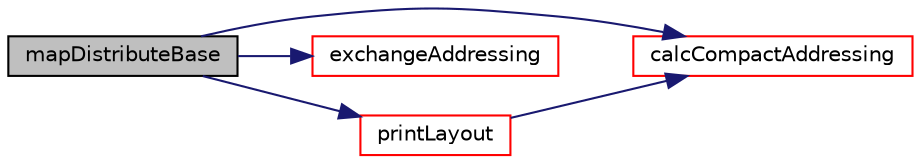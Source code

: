 digraph "mapDistributeBase"
{
  bgcolor="transparent";
  edge [fontname="Helvetica",fontsize="10",labelfontname="Helvetica",labelfontsize="10"];
  node [fontname="Helvetica",fontsize="10",shape=record];
  rankdir="LR";
  Node1 [label="mapDistributeBase",height=0.2,width=0.4,color="black", fillcolor="grey75", style="filled", fontcolor="black"];
  Node1 -> Node2 [color="midnightblue",fontsize="10",style="solid",fontname="Helvetica"];
  Node2 [label="calcCompactAddressing",height=0.2,width=0.4,color="red",URL="$a01439.html#a69678afef4f7688a30a370cc1c84ea68",tooltip="Construct per processor compact addressing of the global elements. "];
  Node1 -> Node3 [color="midnightblue",fontsize="10",style="solid",fontname="Helvetica"];
  Node3 [label="exchangeAddressing",height=0.2,width=0.4,color="red",URL="$a01439.html#aaea4ac19dd141ea6cc9d6adbcf7c0cf4"];
  Node1 -> Node4 [color="midnightblue",fontsize="10",style="solid",fontname="Helvetica"];
  Node4 [label="printLayout",height=0.2,width=0.4,color="red",URL="$a01439.html#a2abaa53e895354873ce82ba99628ffb2",tooltip="Debug: print layout. Can only be used on maps with sorted. "];
  Node4 -> Node2 [color="midnightblue",fontsize="10",style="solid",fontname="Helvetica"];
}
